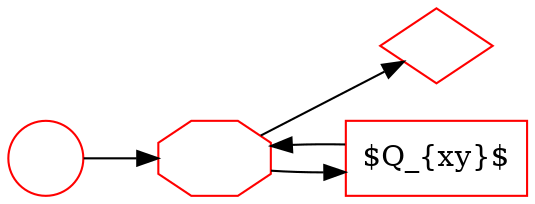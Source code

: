 digraph G {
	rankdir=LR;

    S [label="", shape=circle, color=red];
    E [label="", shape=diamond, color=red];

    W [label="", shape=octagon, color=red];

    M [label="$Q_{xy}$", shape=rect, color=red];

S->W;

M->W;

W->E;
W->M;


}
